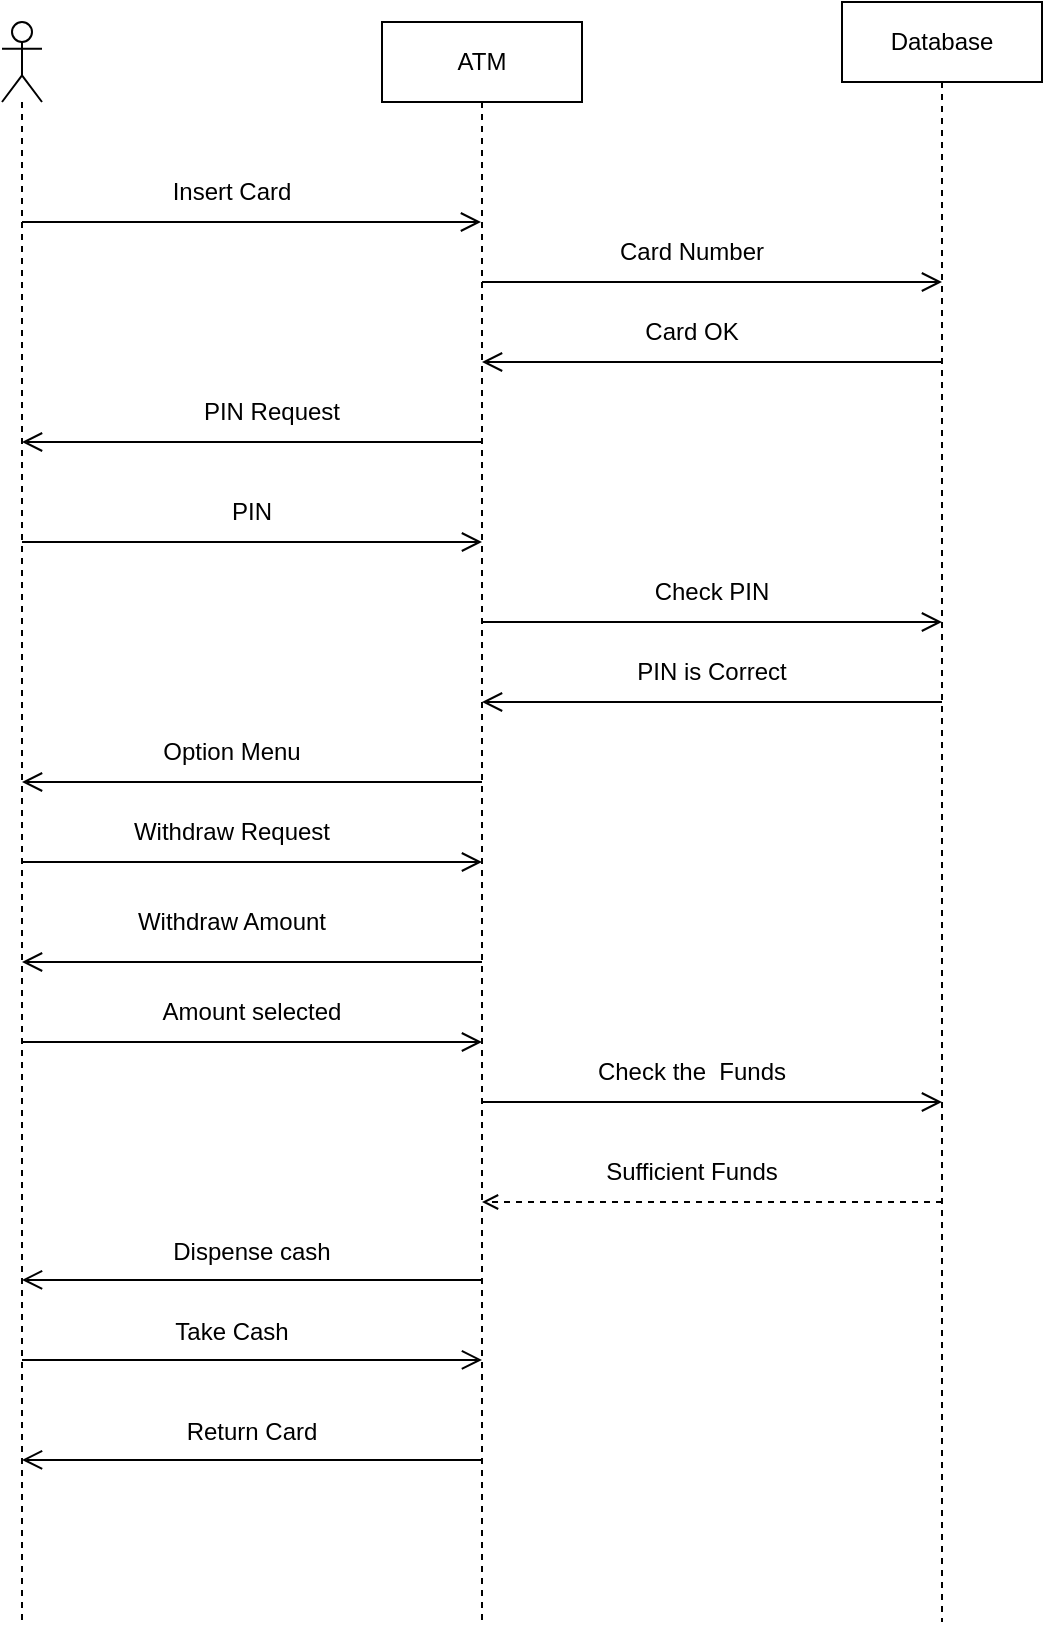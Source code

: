 <mxfile version="22.0.4" type="device">
  <diagram name="Page-1" id="2YBvvXClWsGukQMizWep">
    <mxGraphModel dx="869" dy="436" grid="1" gridSize="10" guides="1" tooltips="1" connect="1" arrows="1" fold="1" page="1" pageScale="1" pageWidth="850" pageHeight="1100" math="0" shadow="0">
      <root>
        <mxCell id="0" />
        <mxCell id="1" parent="0" />
        <mxCell id="8Lnp9qfL0cZ1KiciwAQ9-6" value="" style="shape=umlLifeline;perimeter=lifelinePerimeter;whiteSpace=wrap;html=1;container=1;dropTarget=0;collapsible=0;recursiveResize=0;outlineConnect=0;portConstraint=eastwest;newEdgeStyle={&quot;curved&quot;:0,&quot;rounded&quot;:0};participant=umlActor;" vertex="1" parent="1">
          <mxGeometry x="140" y="160" width="20" height="800" as="geometry" />
        </mxCell>
        <mxCell id="8Lnp9qfL0cZ1KiciwAQ9-7" value="ATM" style="shape=umlLifeline;perimeter=lifelinePerimeter;whiteSpace=wrap;html=1;container=1;dropTarget=0;collapsible=0;recursiveResize=0;outlineConnect=0;portConstraint=eastwest;newEdgeStyle={&quot;curved&quot;:0,&quot;rounded&quot;:0};" vertex="1" parent="1">
          <mxGeometry x="330" y="160" width="100" height="800" as="geometry" />
        </mxCell>
        <mxCell id="8Lnp9qfL0cZ1KiciwAQ9-8" value="Database" style="shape=umlLifeline;perimeter=lifelinePerimeter;whiteSpace=wrap;html=1;container=1;dropTarget=0;collapsible=0;recursiveResize=0;outlineConnect=0;portConstraint=eastwest;newEdgeStyle={&quot;curved&quot;:0,&quot;rounded&quot;:0};" vertex="1" parent="1">
          <mxGeometry x="560" y="150" width="100" height="810" as="geometry" />
        </mxCell>
        <mxCell id="8Lnp9qfL0cZ1KiciwAQ9-10" value="" style="endArrow=open;startArrow=none;endFill=0;startFill=0;endSize=8;html=1;verticalAlign=bottom;labelBackgroundColor=none;strokeWidth=1;rounded=0;" edge="1" parent="1" target="8Lnp9qfL0cZ1KiciwAQ9-7">
          <mxGeometry width="160" relative="1" as="geometry">
            <mxPoint x="150" y="260" as="sourcePoint" />
            <mxPoint x="310" y="260" as="targetPoint" />
          </mxGeometry>
        </mxCell>
        <mxCell id="8Lnp9qfL0cZ1KiciwAQ9-11" value="" style="endArrow=open;startArrow=none;endFill=0;startFill=0;endSize=8;html=1;verticalAlign=bottom;labelBackgroundColor=none;strokeWidth=1;rounded=0;" edge="1" parent="1">
          <mxGeometry width="160" relative="1" as="geometry">
            <mxPoint x="380" y="290" as="sourcePoint" />
            <mxPoint x="610" y="290" as="targetPoint" />
          </mxGeometry>
        </mxCell>
        <mxCell id="8Lnp9qfL0cZ1KiciwAQ9-12" value="" style="endArrow=open;startArrow=none;endFill=0;startFill=0;endSize=8;html=1;verticalAlign=bottom;labelBackgroundColor=none;strokeWidth=1;rounded=0;" edge="1" parent="1" source="8Lnp9qfL0cZ1KiciwAQ9-8">
          <mxGeometry width="160" relative="1" as="geometry">
            <mxPoint x="460" y="330" as="sourcePoint" />
            <mxPoint x="380" y="330" as="targetPoint" />
            <Array as="points">
              <mxPoint x="440" y="330" />
            </Array>
          </mxGeometry>
        </mxCell>
        <mxCell id="8Lnp9qfL0cZ1KiciwAQ9-13" value="" style="endArrow=open;startArrow=none;endFill=0;startFill=0;endSize=8;html=1;verticalAlign=bottom;labelBackgroundColor=none;strokeWidth=1;rounded=0;" edge="1" parent="1">
          <mxGeometry width="160" relative="1" as="geometry">
            <mxPoint x="380" y="370" as="sourcePoint" />
            <mxPoint x="150" y="370" as="targetPoint" />
            <Array as="points">
              <mxPoint x="290" y="370" />
              <mxPoint x="210" y="370" />
            </Array>
          </mxGeometry>
        </mxCell>
        <mxCell id="8Lnp9qfL0cZ1KiciwAQ9-14" value="" style="endArrow=open;startArrow=none;endFill=0;startFill=0;endSize=8;html=1;verticalAlign=bottom;labelBackgroundColor=none;strokeWidth=1;rounded=0;" edge="1" parent="1">
          <mxGeometry width="160" relative="1" as="geometry">
            <mxPoint x="150" y="580" as="sourcePoint" />
            <mxPoint x="380" y="580" as="targetPoint" />
          </mxGeometry>
        </mxCell>
        <mxCell id="8Lnp9qfL0cZ1KiciwAQ9-15" value="" style="endArrow=open;startArrow=none;endFill=0;startFill=0;endSize=8;html=1;verticalAlign=bottom;labelBackgroundColor=none;strokeWidth=1;rounded=0;" edge="1" parent="1">
          <mxGeometry width="160" relative="1" as="geometry">
            <mxPoint x="380" y="460" as="sourcePoint" />
            <mxPoint x="610" y="460" as="targetPoint" />
          </mxGeometry>
        </mxCell>
        <mxCell id="8Lnp9qfL0cZ1KiciwAQ9-16" value="" style="endArrow=open;startArrow=none;endFill=0;startFill=0;endSize=8;html=1;verticalAlign=bottom;labelBackgroundColor=none;strokeWidth=1;rounded=0;" edge="1" parent="1">
          <mxGeometry width="160" relative="1" as="geometry">
            <mxPoint x="610" y="500" as="sourcePoint" />
            <mxPoint x="380" y="500" as="targetPoint" />
            <Array as="points">
              <mxPoint x="440" y="500" />
            </Array>
          </mxGeometry>
        </mxCell>
        <mxCell id="8Lnp9qfL0cZ1KiciwAQ9-19" value="" style="endArrow=open;startArrow=none;endFill=0;startFill=0;endSize=8;html=1;verticalAlign=bottom;labelBackgroundColor=none;strokeWidth=1;rounded=0;" edge="1" parent="1">
          <mxGeometry width="160" relative="1" as="geometry">
            <mxPoint x="380" y="540" as="sourcePoint" />
            <mxPoint x="150" y="540" as="targetPoint" />
            <Array as="points">
              <mxPoint x="210" y="540" />
            </Array>
          </mxGeometry>
        </mxCell>
        <mxCell id="8Lnp9qfL0cZ1KiciwAQ9-20" value="" style="endArrow=open;startArrow=none;endFill=0;startFill=0;endSize=8;html=1;verticalAlign=bottom;labelBackgroundColor=none;strokeWidth=1;rounded=0;" edge="1" parent="1">
          <mxGeometry width="160" relative="1" as="geometry">
            <mxPoint x="150" y="420" as="sourcePoint" />
            <mxPoint x="380" y="420" as="targetPoint" />
          </mxGeometry>
        </mxCell>
        <mxCell id="8Lnp9qfL0cZ1KiciwAQ9-21" value="" style="endArrow=open;startArrow=none;endFill=0;startFill=0;endSize=8;html=1;verticalAlign=bottom;labelBackgroundColor=none;strokeWidth=1;rounded=0;" edge="1" parent="1">
          <mxGeometry width="160" relative="1" as="geometry">
            <mxPoint x="150" y="670" as="sourcePoint" />
            <mxPoint x="380" y="670" as="targetPoint" />
          </mxGeometry>
        </mxCell>
        <mxCell id="8Lnp9qfL0cZ1KiciwAQ9-22" value="" style="endArrow=open;startArrow=none;endFill=0;startFill=0;endSize=8;html=1;verticalAlign=bottom;labelBackgroundColor=none;strokeWidth=1;rounded=0;" edge="1" parent="1">
          <mxGeometry width="160" relative="1" as="geometry">
            <mxPoint x="380" y="630" as="sourcePoint" />
            <mxPoint x="150" y="630" as="targetPoint" />
            <Array as="points">
              <mxPoint x="210" y="630" />
            </Array>
          </mxGeometry>
        </mxCell>
        <mxCell id="8Lnp9qfL0cZ1KiciwAQ9-23" value="" style="endArrow=open;startArrow=none;endFill=0;startFill=0;endSize=8;html=1;verticalAlign=bottom;labelBackgroundColor=none;strokeWidth=1;rounded=0;" edge="1" parent="1">
          <mxGeometry width="160" relative="1" as="geometry">
            <mxPoint x="380" y="700" as="sourcePoint" />
            <mxPoint x="610" y="700" as="targetPoint" />
          </mxGeometry>
        </mxCell>
        <mxCell id="8Lnp9qfL0cZ1KiciwAQ9-24" value="" style="html=1;verticalAlign=bottom;labelBackgroundColor=none;endArrow=open;endFill=0;dashed=1;rounded=0;" edge="1" parent="1" target="8Lnp9qfL0cZ1KiciwAQ9-7">
          <mxGeometry width="160" relative="1" as="geometry">
            <mxPoint x="610" y="750" as="sourcePoint" />
            <mxPoint x="440" y="750" as="targetPoint" />
          </mxGeometry>
        </mxCell>
        <mxCell id="8Lnp9qfL0cZ1KiciwAQ9-28" value="" style="endArrow=open;startArrow=none;endFill=0;startFill=0;endSize=8;html=1;verticalAlign=bottom;labelBackgroundColor=none;strokeWidth=1;rounded=0;" edge="1" parent="1">
          <mxGeometry width="160" relative="1" as="geometry">
            <mxPoint x="150" y="828.95" as="sourcePoint" />
            <mxPoint x="380" y="828.95" as="targetPoint" />
          </mxGeometry>
        </mxCell>
        <mxCell id="8Lnp9qfL0cZ1KiciwAQ9-29" value="" style="endArrow=open;startArrow=none;endFill=0;startFill=0;endSize=8;html=1;verticalAlign=bottom;labelBackgroundColor=none;strokeWidth=1;rounded=0;" edge="1" parent="1">
          <mxGeometry width="160" relative="1" as="geometry">
            <mxPoint x="380" y="788.95" as="sourcePoint" />
            <mxPoint x="150" y="788.95" as="targetPoint" />
            <Array as="points">
              <mxPoint x="210" y="788.95" />
            </Array>
          </mxGeometry>
        </mxCell>
        <mxCell id="8Lnp9qfL0cZ1KiciwAQ9-30" value="" style="endArrow=open;startArrow=none;endFill=0;startFill=0;endSize=8;html=1;verticalAlign=bottom;labelBackgroundColor=none;strokeWidth=1;rounded=0;" edge="1" parent="1">
          <mxGeometry width="160" relative="1" as="geometry">
            <mxPoint x="380" y="878.95" as="sourcePoint" />
            <mxPoint x="150" y="878.95" as="targetPoint" />
            <Array as="points">
              <mxPoint x="210" y="878.95" />
            </Array>
          </mxGeometry>
        </mxCell>
        <mxCell id="8Lnp9qfL0cZ1KiciwAQ9-31" value="Insert Card" style="text;html=1;strokeColor=none;fillColor=none;align=center;verticalAlign=middle;whiteSpace=wrap;rounded=0;" vertex="1" parent="1">
          <mxGeometry x="210" y="230" width="90" height="30" as="geometry" />
        </mxCell>
        <mxCell id="8Lnp9qfL0cZ1KiciwAQ9-32" value="Card Number" style="text;html=1;strokeColor=none;fillColor=none;align=center;verticalAlign=middle;whiteSpace=wrap;rounded=0;" vertex="1" parent="1">
          <mxGeometry x="440" y="260" width="90" height="30" as="geometry" />
        </mxCell>
        <mxCell id="8Lnp9qfL0cZ1KiciwAQ9-33" value="Card OK" style="text;html=1;strokeColor=none;fillColor=none;align=center;verticalAlign=middle;whiteSpace=wrap;rounded=0;" vertex="1" parent="1">
          <mxGeometry x="440" y="300" width="90" height="30" as="geometry" />
        </mxCell>
        <mxCell id="8Lnp9qfL0cZ1KiciwAQ9-35" value="PIN Request" style="text;html=1;strokeColor=none;fillColor=none;align=center;verticalAlign=middle;whiteSpace=wrap;rounded=0;" vertex="1" parent="1">
          <mxGeometry x="230" y="340" width="90" height="30" as="geometry" />
        </mxCell>
        <mxCell id="8Lnp9qfL0cZ1KiciwAQ9-36" value="PIN" style="text;html=1;strokeColor=none;fillColor=none;align=center;verticalAlign=middle;whiteSpace=wrap;rounded=0;" vertex="1" parent="1">
          <mxGeometry x="220" y="390" width="90" height="30" as="geometry" />
        </mxCell>
        <mxCell id="8Lnp9qfL0cZ1KiciwAQ9-37" value="Check PIN" style="text;html=1;strokeColor=none;fillColor=none;align=center;verticalAlign=middle;whiteSpace=wrap;rounded=0;" vertex="1" parent="1">
          <mxGeometry x="450" y="430" width="90" height="30" as="geometry" />
        </mxCell>
        <mxCell id="8Lnp9qfL0cZ1KiciwAQ9-38" value="PIN is Correct" style="text;html=1;strokeColor=none;fillColor=none;align=center;verticalAlign=middle;whiteSpace=wrap;rounded=0;" vertex="1" parent="1">
          <mxGeometry x="450" y="470" width="90" height="30" as="geometry" />
        </mxCell>
        <mxCell id="8Lnp9qfL0cZ1KiciwAQ9-39" value="Option Menu" style="text;html=1;strokeColor=none;fillColor=none;align=center;verticalAlign=middle;whiteSpace=wrap;rounded=0;" vertex="1" parent="1">
          <mxGeometry x="210" y="510" width="90" height="30" as="geometry" />
        </mxCell>
        <mxCell id="8Lnp9qfL0cZ1KiciwAQ9-40" value="Withdraw Request" style="text;html=1;strokeColor=none;fillColor=none;align=center;verticalAlign=middle;whiteSpace=wrap;rounded=0;" vertex="1" parent="1">
          <mxGeometry x="200" y="550" width="110" height="30" as="geometry" />
        </mxCell>
        <mxCell id="8Lnp9qfL0cZ1KiciwAQ9-42" value="Withdraw Amount" style="text;html=1;strokeColor=none;fillColor=none;align=center;verticalAlign=middle;whiteSpace=wrap;rounded=0;" vertex="1" parent="1">
          <mxGeometry x="200" y="595" width="110" height="30" as="geometry" />
        </mxCell>
        <mxCell id="8Lnp9qfL0cZ1KiciwAQ9-43" value="Amount selected" style="text;html=1;strokeColor=none;fillColor=none;align=center;verticalAlign=middle;whiteSpace=wrap;rounded=0;" vertex="1" parent="1">
          <mxGeometry x="210" y="640" width="110" height="30" as="geometry" />
        </mxCell>
        <mxCell id="8Lnp9qfL0cZ1KiciwAQ9-44" value="Check the&amp;nbsp; Funds" style="text;html=1;strokeColor=none;fillColor=none;align=center;verticalAlign=middle;whiteSpace=wrap;rounded=0;" vertex="1" parent="1">
          <mxGeometry x="430" y="670" width="110" height="30" as="geometry" />
        </mxCell>
        <mxCell id="8Lnp9qfL0cZ1KiciwAQ9-45" value="Sufficient Funds" style="text;html=1;strokeColor=none;fillColor=none;align=center;verticalAlign=middle;whiteSpace=wrap;rounded=0;" vertex="1" parent="1">
          <mxGeometry x="430" y="720" width="110" height="30" as="geometry" />
        </mxCell>
        <mxCell id="8Lnp9qfL0cZ1KiciwAQ9-46" value="Dispense cash" style="text;html=1;strokeColor=none;fillColor=none;align=center;verticalAlign=middle;whiteSpace=wrap;rounded=0;" vertex="1" parent="1">
          <mxGeometry x="210" y="760" width="110" height="30" as="geometry" />
        </mxCell>
        <mxCell id="8Lnp9qfL0cZ1KiciwAQ9-47" value="Take Cash" style="text;html=1;strokeColor=none;fillColor=none;align=center;verticalAlign=middle;whiteSpace=wrap;rounded=0;" vertex="1" parent="1">
          <mxGeometry x="200" y="800" width="110" height="30" as="geometry" />
        </mxCell>
        <mxCell id="8Lnp9qfL0cZ1KiciwAQ9-48" value="Return Card" style="text;html=1;strokeColor=none;fillColor=none;align=center;verticalAlign=middle;whiteSpace=wrap;rounded=0;" vertex="1" parent="1">
          <mxGeometry x="210" y="850" width="110" height="30" as="geometry" />
        </mxCell>
      </root>
    </mxGraphModel>
  </diagram>
</mxfile>

